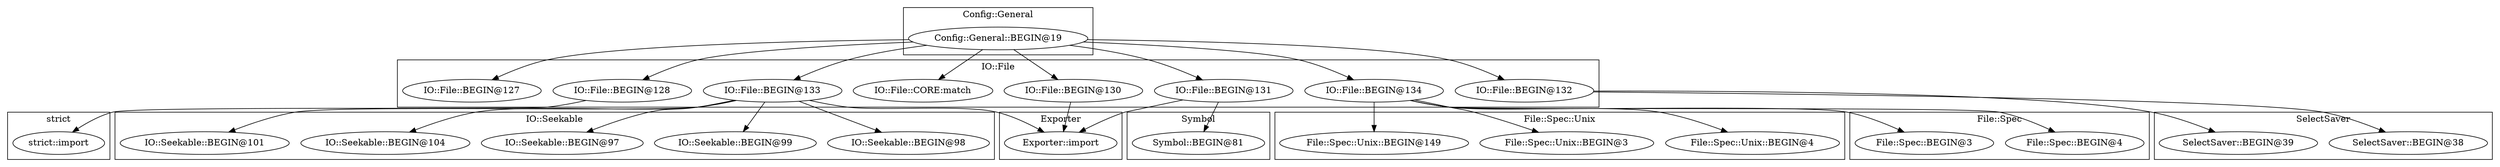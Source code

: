 digraph {
graph [overlap=false]
subgraph cluster_IO_Seekable {
	label="IO::Seekable";
	"IO::Seekable::BEGIN@98";
	"IO::Seekable::BEGIN@99";
	"IO::Seekable::BEGIN@97";
	"IO::Seekable::BEGIN@104";
	"IO::Seekable::BEGIN@101";
}
subgraph cluster_Symbol {
	label="Symbol";
	"Symbol::BEGIN@81";
}
subgraph cluster_File_Spec_Unix {
	label="File::Spec::Unix";
	"File::Spec::Unix::BEGIN@4";
	"File::Spec::Unix::BEGIN@3";
	"File::Spec::Unix::BEGIN@149";
}
subgraph cluster_Config_General {
	label="Config::General";
	"Config::General::BEGIN@19";
}
subgraph cluster_IO_File {
	label="IO::File";
	"IO::File::BEGIN@128";
	"IO::File::BEGIN@133";
	"IO::File::BEGIN@130";
	"IO::File::BEGIN@131";
	"IO::File::CORE:match";
	"IO::File::BEGIN@134";
	"IO::File::BEGIN@132";
	"IO::File::BEGIN@127";
}
subgraph cluster_strict {
	label="strict";
	"strict::import";
}
subgraph cluster_File_Spec {
	label="File::Spec";
	"File::Spec::BEGIN@4";
	"File::Spec::BEGIN@3";
}
subgraph cluster_Exporter {
	label="Exporter";
	"Exporter::import";
}
subgraph cluster_SelectSaver {
	label="SelectSaver";
	"SelectSaver::BEGIN@38";
	"SelectSaver::BEGIN@39";
}
"IO::File::BEGIN@134" -> "File::Spec::Unix::BEGIN@149";
"IO::File::BEGIN@133" -> "Exporter::import";
"IO::File::BEGIN@130" -> "Exporter::import";
"IO::File::BEGIN@131" -> "Exporter::import";
"Config::General::BEGIN@19" -> "IO::File::BEGIN@132";
"Config::General::BEGIN@19" -> "IO::File::BEGIN@127";
"Config::General::BEGIN@19" -> "IO::File::BEGIN@130";
"Config::General::BEGIN@19" -> "IO::File::BEGIN@134";
"IO::File::BEGIN@131" -> "Symbol::BEGIN@81";
"IO::File::BEGIN@133" -> "IO::Seekable::BEGIN@98";
"Config::General::BEGIN@19" -> "IO::File::BEGIN@128";
"Config::General::BEGIN@19" -> "IO::File::BEGIN@131";
"IO::File::BEGIN@133" -> "IO::Seekable::BEGIN@97";
"IO::File::BEGIN@133" -> "IO::Seekable::BEGIN@104";
"IO::File::BEGIN@134" -> "File::Spec::Unix::BEGIN@3";
"IO::File::BEGIN@133" -> "IO::Seekable::BEGIN@101";
"IO::File::BEGIN@132" -> "SelectSaver::BEGIN@38";
"Config::General::BEGIN@19" -> "IO::File::BEGIN@133";
"IO::File::BEGIN@134" -> "File::Spec::BEGIN@3";
"Config::General::BEGIN@19" -> "IO::File::CORE:match";
"IO::File::BEGIN@133" -> "IO::Seekable::BEGIN@99";
"IO::File::BEGIN@134" -> "File::Spec::BEGIN@4";
"IO::File::BEGIN@128" -> "strict::import";
"IO::File::BEGIN@134" -> "File::Spec::Unix::BEGIN@4";
"IO::File::BEGIN@132" -> "SelectSaver::BEGIN@39";
}
